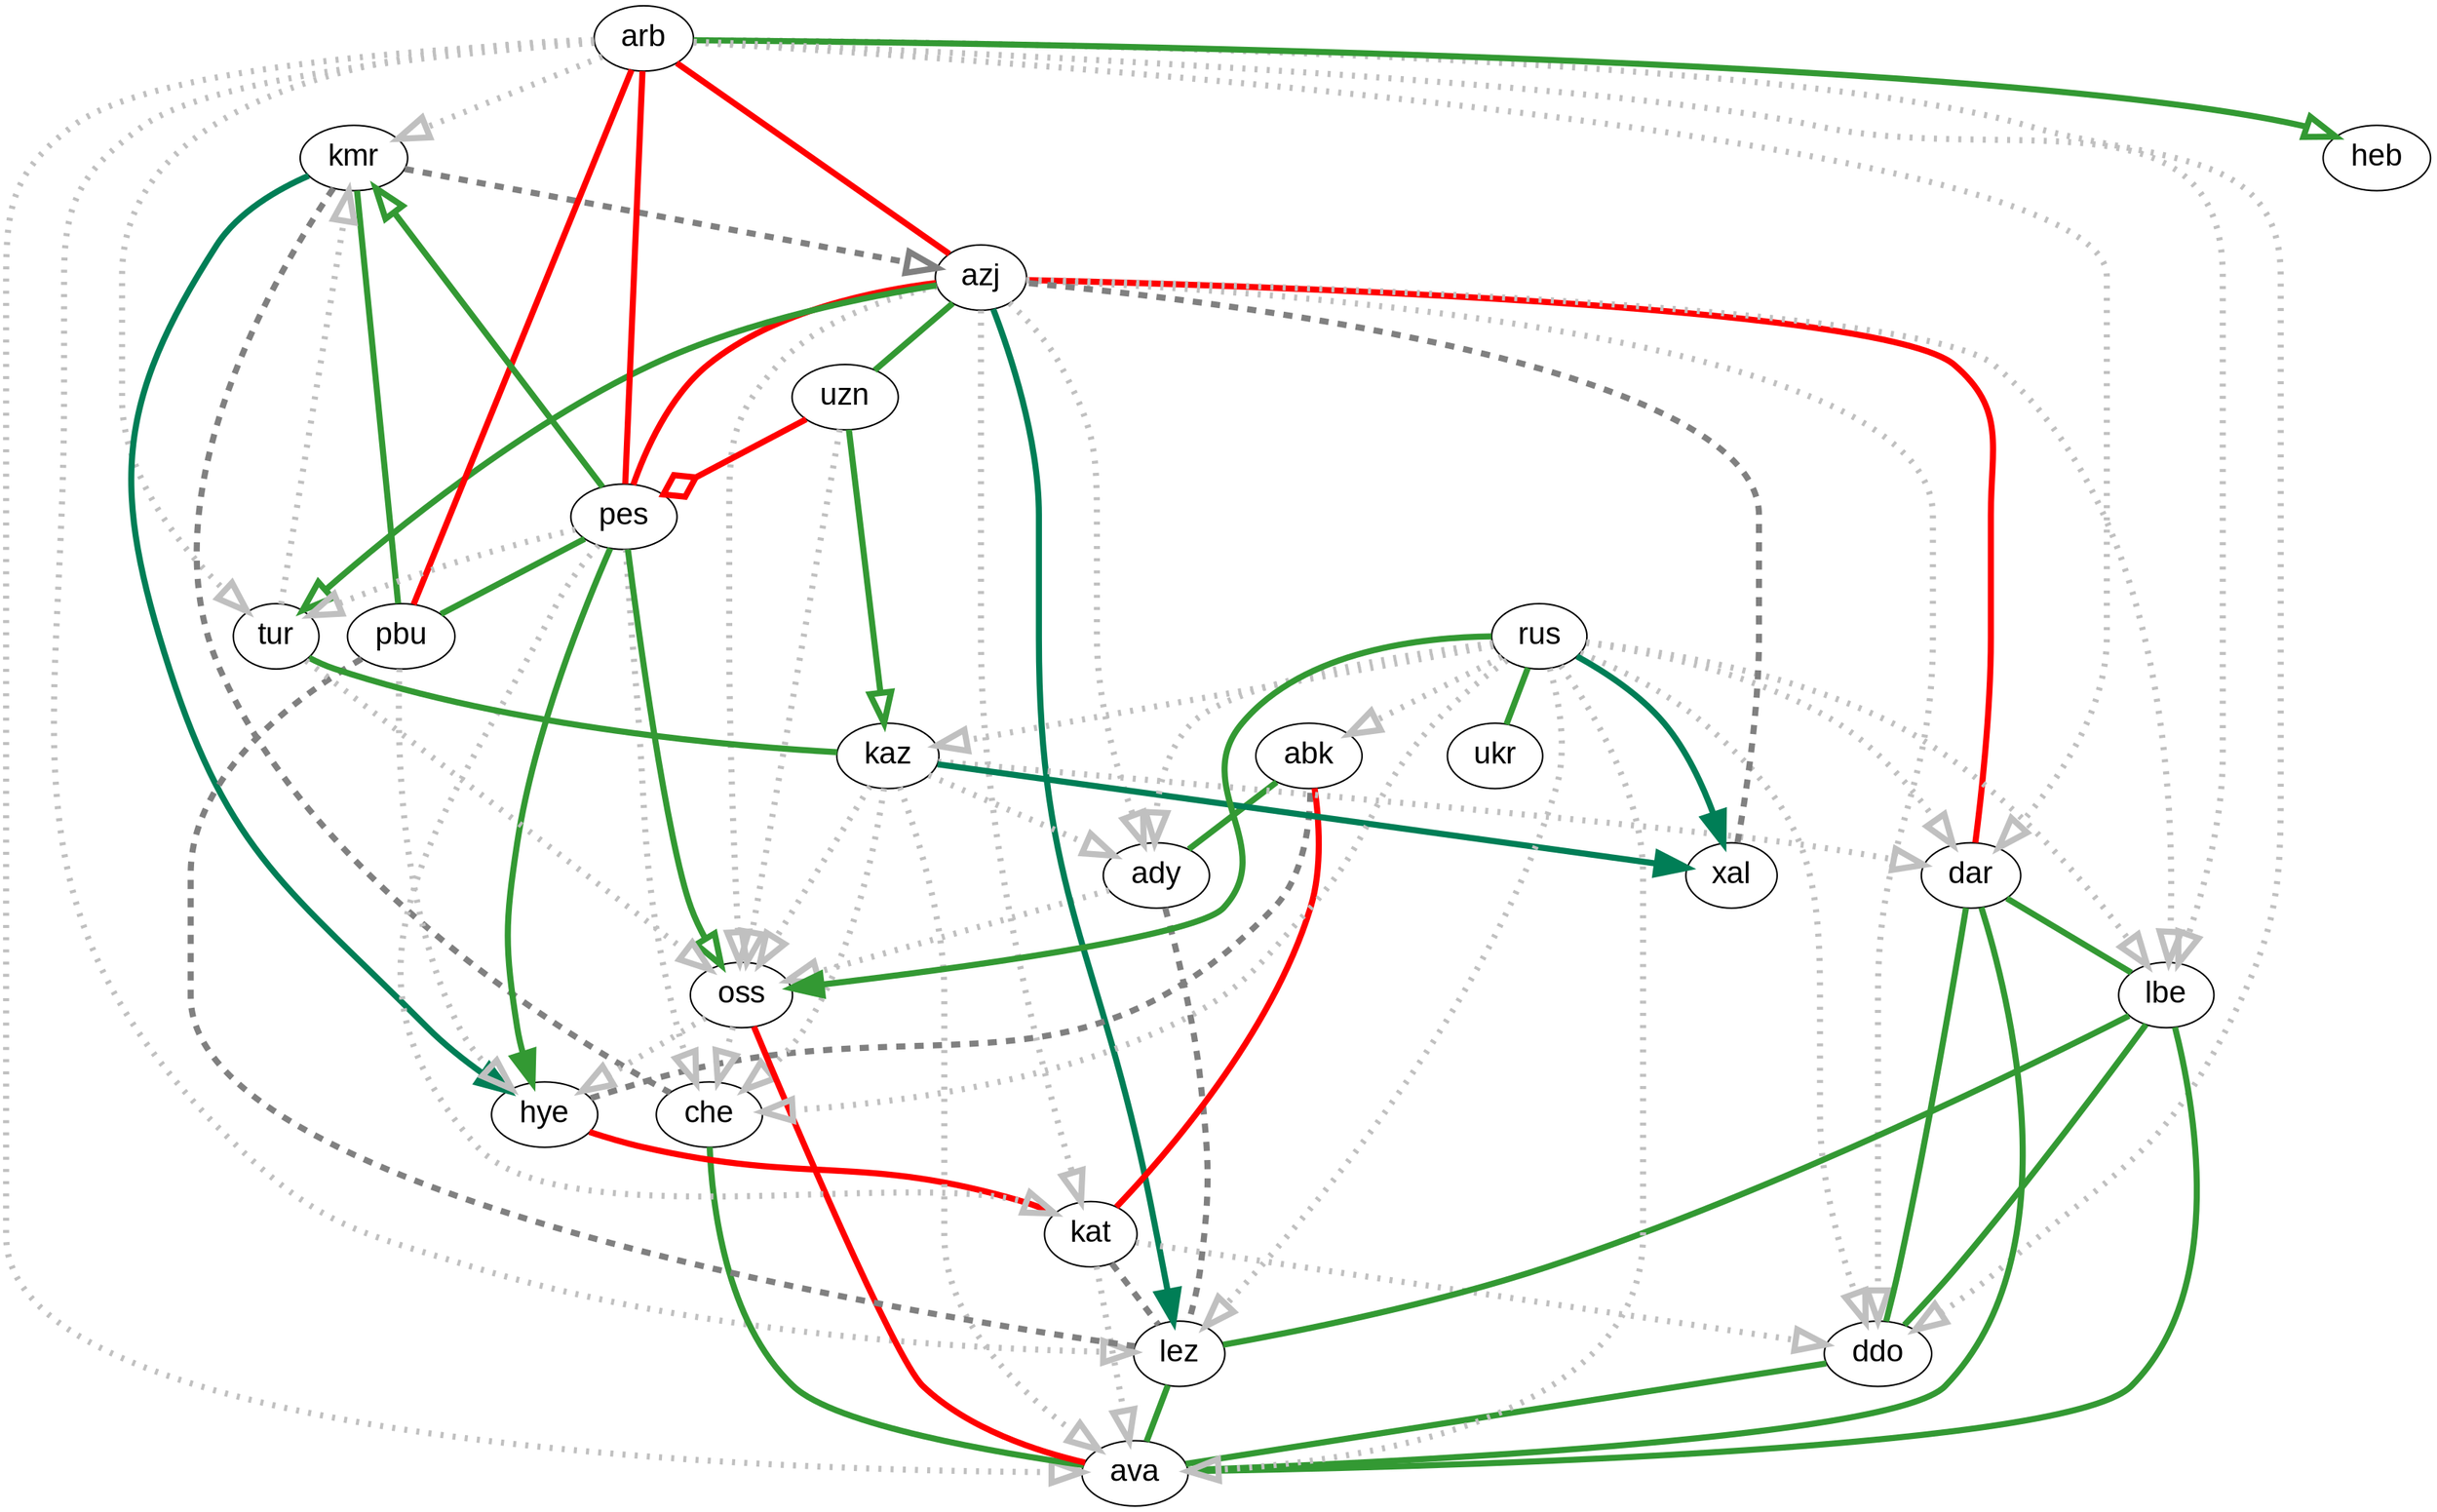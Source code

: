 digraph LanguageGraph
{
  splines=true;
  node [ fontname=Arial, fontcolor=black, fontsize=20];
  abk [pos="3020.0,2130.0", width="0.1", height="0.05"];
  ady [pos="3030.0,2261.5", width="0.1", height="0.05"];
  arb [pos="3300.0,1550.0", width="0.1", height="0.05"];
  ava [pos="3300.0,2100.0", width="0.1", height="0.05"];
  azj [pos="3500.0,1900.0", width="0.1", height="0.05"];
  che [pos="3300.0,2210.0", width="0.1", height="0.05"];
  dar [pos="3470.0,2120.0", width="0.1", height="0.05"];
  ddo [pos="3287.5,2030.0", width="0.1", height="0.05"];
  heb [pos="2741.5,1575.0", width="0.1", height="0.05"];
  hye [pos="3200.0,2020.0", width="0.1", height="0.05"];
  kat [pos="3170.0,2100.0", width="0.1", height="0.05"];
  kaz [pos="4400.0,2450.0", width="0.1", height="0.05"];
  kmr [pos="3100.0,1950.0", width="0.1", height="0.05"];
  lbe [pos="3400.0,2070.0", width="0.1", height="0.05"];
  lez [pos="3391.5,2010.0", width="0.1", height="0.05"];
  oss [pos="3190.0,2170.0", width="0.1", height="0.05"];
  pbu [pos="4350.0,1650.0", width="0.1", height="0.05"];
  pes [pos="3700.0,1630.0", width="0.1", height="0.05"];
  rus [pos="3000.0,2500.0", width="0.1", height="0.05"];
  tur [pos="2750.0,1950.0", width="0.1", height="0.05"];
  ukr [pos="2750.0,2500.0", width="0.1", height="0.05"];
  uzn [pos="4400.0,1900.0", width="0.1", height="0.05"];
  xal [pos="3540.0,2370.0", width="0.1", height="0.05"];
subgraph undirected
{
  edge [dir=none];
}
subgraph bidirected
{
  edge [dir=none];
  xal -> azj [color="#808080ff",style="dashed",penwidth="4"];
  rus -> ukr [color="#339933ff",penwidth="4"];
  tur -> kaz [color="#339933ff",penwidth="4"];
  azj -> uzn [color="#339933ff",penwidth="4"];
  azj -> pes [color="#ff0000ff",penwidth="4"];
  azj -> dar [color="#ff0000ff",penwidth="4"];
  azj -> arb [color="#ff0000ff",penwidth="4"];
  pes -> pbu [color="#339933ff",penwidth="4"];
  pes -> arb [color="#ff0000ff",penwidth="4"];
  oss -> ava [color="#ff0000ff",penwidth="4"];
  pbu -> kmr [color="#339933ff",penwidth="4"];
  pbu -> lez [color="#808080ff",style="dashed",penwidth="4"];
  pbu -> arb [color="#ff0000ff",penwidth="4"];
  kmr -> che [color="#808080ff",style="dashed",penwidth="4"];
  hye -> kat [color="#ff0000ff",penwidth="4"];
  hye -> abk [color="#808080ff",style="dashed",penwidth="4"];
  kat -> abk [color="#ff0000ff",penwidth="4"];
  kat -> lez [color="#808080ff",style="dashed",penwidth="4"];
  abk -> ady [color="#339933ff",penwidth="4"];
  ady -> lez [color="#808080ff",style="dashed",penwidth="4"];
  che -> ava [color="#339933ff",penwidth="4"];
  dar -> lbe [color="#339933ff",penwidth="4"];
  dar -> ddo [color="#339933ff",penwidth="4"];
  dar -> ava [color="#339933ff",penwidth="4"];
  lbe -> lez [color="#339933ff",penwidth="4"];
  lbe -> ddo [color="#339933ff",penwidth="4"];
  lbe -> ava [color="#339933ff",penwidth="4"];
  lez -> ava [color="#339933ff",penwidth="4"];
  ddo -> ava [color="#339933ff",penwidth="4"];
}
subgraph directed
{
  edge [arrowsize=2];
  rus -> xal [color="#007e56ff",penwidth="4"];
  kaz -> xal [color="#007e56ff",penwidth="4"];
  rus -> kaz [color="#c0c0c0ff",style="dotted",arrowhead="onormal",penwidth="4"];
  rus -> oss [color="#339933ff",penwidth="4"];
  rus -> abk [color="#c0c0c0ff",style="dotted",arrowhead="onormal",penwidth="4"];
  rus -> ady [color="#c0c0c0ff",style="dotted",arrowhead="onormal",penwidth="4"];
  rus -> che [color="#c0c0c0ff",style="dotted",arrowhead="onormal",penwidth="4"];
  rus -> dar [color="#c0c0c0ff",style="dotted",arrowhead="onormal",penwidth="4"];
  rus -> lbe [color="#c0c0c0ff",style="dotted",arrowhead="onormal",penwidth="4"];
  rus -> lez [color="#c0c0c0ff",style="dotted",arrowhead="onormal",penwidth="4"];
  rus -> ddo [color="#c0c0c0ff",style="dotted",arrowhead="onormal",penwidth="4"];
  rus -> ava [color="#c0c0c0ff",style="dotted",arrowhead="onormal",penwidth="4"];
  azj -> tur [color="#339933ff",arrowhead="onormal",penwidth="4"];
  pes -> tur [color="#c0c0c0ff",style="dotted",arrowhead="onormal",penwidth="4"];
  tur -> oss [color="#c0c0c0ff",style="dotted",arrowhead="onormal",penwidth="4"];
  tur -> kmr [color="#c0c0c0ff",style="dotted",arrowhead="onormal",penwidth="4"];
  arb -> tur [color="#c0c0c0ff",style="dotted",arrowhead="onormal",penwidth="4"];
  azj -> oss [color="#c0c0c0ff",style="dotted",arrowhead="onormal",penwidth="4"];
  kmr -> azj [color="#808080ff",style="dashed",arrowhead="onormal",penwidth="4"];
  azj -> kat [color="#c0c0c0ff",style="dotted",arrowhead="onormal",penwidth="4"];
  azj -> ady [color="#c0c0c0ff",style="dotted",arrowhead="onormal",penwidth="4"];
  azj -> lbe [color="#c0c0c0ff",style="dotted",arrowhead="onormal",penwidth="4"];
  azj -> lez [color="#007e56ff",penwidth="4"];
  azj -> ddo [color="#c0c0c0ff",style="dotted",arrowhead="onormal",penwidth="4"];
  uzn -> kaz [color="#339933ff",arrowhead="onormal",penwidth="4"];
  uzn -> pes [color="#ff0000ff",arrowhead="odiamond",penwidth="4"];
  uzn -> oss [color="#c0c0c0ff",style="dotted",arrowhead="onormal",penwidth="4"];
  kaz -> oss [color="#c0c0c0ff",style="dotted",arrowhead="onormal",penwidth="4"];
  kaz -> ady [color="#c0c0c0ff",style="dotted",arrowhead="onormal",penwidth="4"];
  kaz -> che [color="#c0c0c0ff",style="dotted",arrowhead="onormal",penwidth="4"];
  kaz -> dar [color="#c0c0c0ff",style="dotted",arrowhead="onormal",penwidth="4"];
  kaz -> ava [color="#c0c0c0ff",style="dotted",arrowhead="onormal",penwidth="4"];
  pes -> oss [color="#339933ff",arrowhead="onormal",penwidth="4"];
  pes -> kmr [color="#339933ff",arrowhead="onormal",penwidth="4"];
  pes -> hye [color="#339933ff",penwidth="4"];
  pes -> kat [color="#c0c0c0ff",style="dotted",arrowhead="onormal",penwidth="4"];
  pes -> che [color="#c0c0c0ff",style="dotted",arrowhead="onormal",penwidth="4"];
  oss -> hye [color="#c0c0c0ff",style="dotted",arrowhead="onormal",penwidth="4"];
  ady -> oss [color="#c0c0c0ff",style="dotted",arrowhead="onormal",penwidth="4"];
  oss -> che [color="#c0c0c0ff",style="dotted",arrowhead="onormal",penwidth="4"];
  pbu -> hye [color="#c0c0c0ff",style="dotted",arrowhead="onormal",penwidth="4"];
  kmr -> hye [color="#007e56ff",penwidth="4"];
  arb -> kmr [color="#c0c0c0ff",style="dotted",arrowhead="onormal",penwidth="4"];
  kat -> ddo [color="#c0c0c0ff",style="dotted",arrowhead="onormal",penwidth="4"];
  kat -> ava [color="#c0c0c0ff",style="dotted",arrowhead="onormal",penwidth="4"];
  arb -> dar [color="#c0c0c0ff",style="dotted",arrowhead="onormal",penwidth="4"];
  arb -> lbe [color="#c0c0c0ff",style="dotted",arrowhead="onormal",penwidth="4"];
  arb -> lez [color="#c0c0c0ff",style="dotted",arrowhead="onormal",penwidth="4"];
  arb -> ddo [color="#c0c0c0ff",style="dotted",arrowhead="onormal",penwidth="4"];
  arb -> ava [color="#c0c0c0ff",style="dotted",arrowhead="onormal",penwidth="4"];
  arb -> heb [color="#339933ff",arrowhead="onormal",penwidth="4"];
}
subgraph directedPreset
{
  edge [arrowsize=2];
}
}
